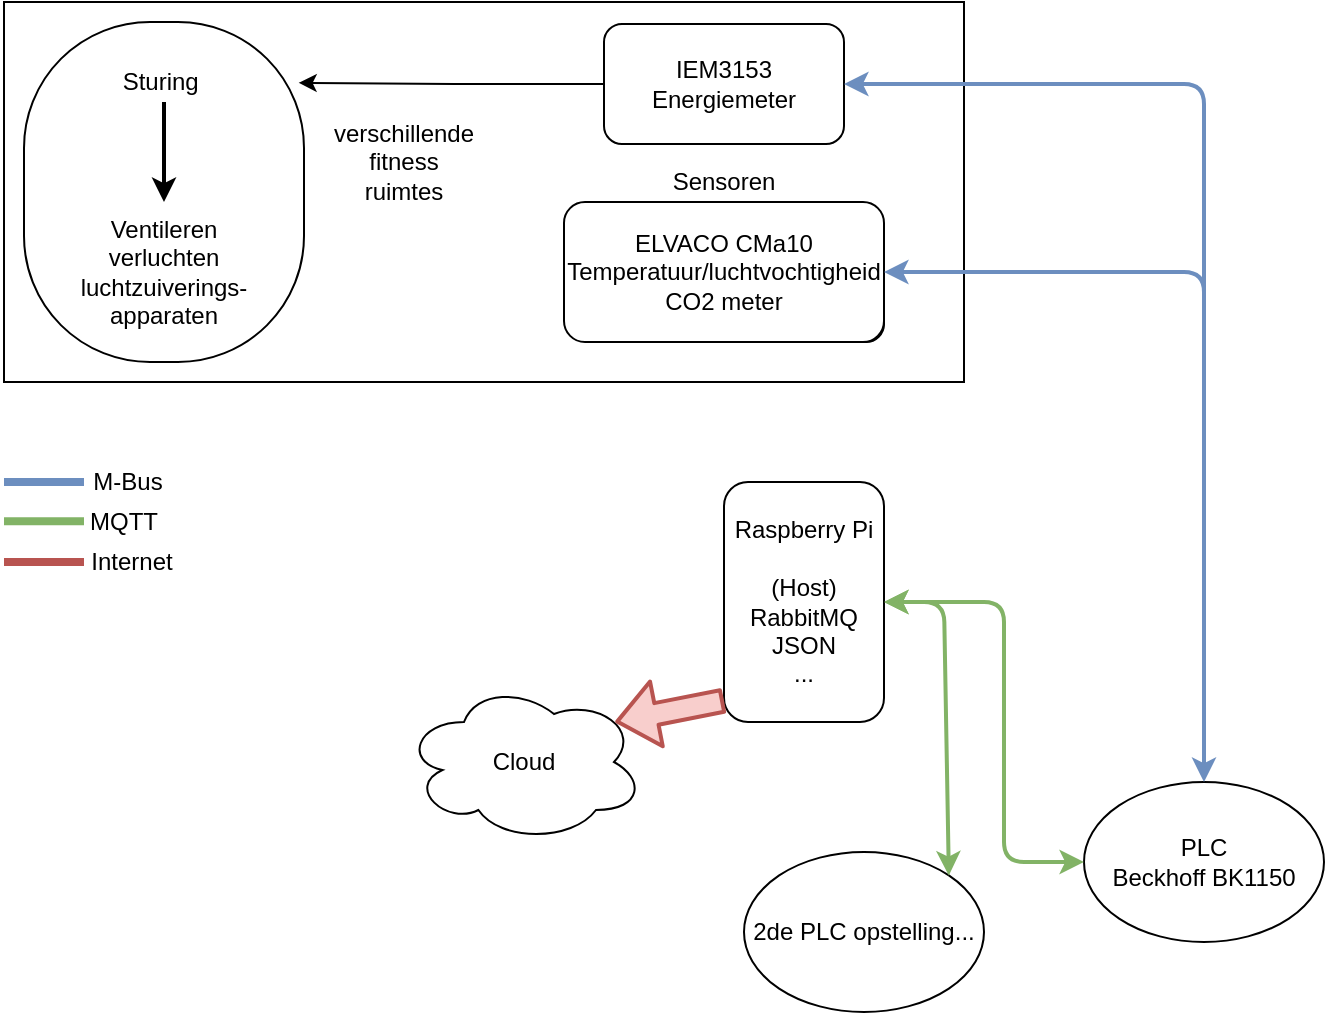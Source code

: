 <mxfile version="13.7.5" type="device"><diagram id="z4BBcvC2Sxr21j7izZR9" name="Page-1"><mxGraphModel dx="1673" dy="931" grid="1" gridSize="10" guides="1" tooltips="1" connect="1" arrows="1" fold="1" page="1" pageScale="1" pageWidth="827" pageHeight="1169" math="0" shadow="0"><root><mxCell id="0"/><mxCell id="1" parent="0"/><mxCell id="MsB7Z8J8bY42ODB-EDZO-3" value="Text" style="text;html=1;strokeColor=none;fillColor=none;align=center;verticalAlign=middle;whiteSpace=wrap;rounded=0;" parent="1" vertex="1"><mxGeometry x="60" y="150" width="40" height="20" as="geometry"/></mxCell><mxCell id="MsB7Z8J8bY42ODB-EDZO-5" value="" style="rounded=0;whiteSpace=wrap;html=1;" parent="1" vertex="1"><mxGeometry x="40" y="120" width="480" height="190" as="geometry"/></mxCell><mxCell id="MsB7Z8J8bY42ODB-EDZO-6" value="" style="rounded=1;whiteSpace=wrap;html=1;rotation=-90;arcSize=45;" parent="1" vertex="1"><mxGeometry x="35" y="145" width="170" height="140" as="geometry"/></mxCell><mxCell id="rnVSKwiWudkVUQqnPCsN-18" value="" style="edgeStyle=orthogonalEdgeStyle;rounded=0;orthogonalLoop=1;jettySize=auto;html=1;strokeWidth=2;" edge="1" parent="1" source="MsB7Z8J8bY42ODB-EDZO-9" target="MsB7Z8J8bY42ODB-EDZO-12"><mxGeometry relative="1" as="geometry"/></mxCell><mxCell id="MsB7Z8J8bY42ODB-EDZO-9" value="Sturing&amp;nbsp;" style="text;html=1;strokeColor=none;fillColor=none;align=center;verticalAlign=middle;whiteSpace=wrap;rounded=0;" parent="1" vertex="1"><mxGeometry x="100" y="150" width="40" height="20" as="geometry"/></mxCell><mxCell id="MsB7Z8J8bY42ODB-EDZO-12" value="Ventileren&lt;br&gt;verluchten&lt;br&gt;luchtzuiverings-apparaten" style="text;html=1;strokeColor=none;fillColor=none;align=center;verticalAlign=middle;whiteSpace=wrap;rounded=0;" parent="1" vertex="1"><mxGeometry x="75" y="220" width="90" height="70" as="geometry"/></mxCell><mxCell id="MsB7Z8J8bY42ODB-EDZO-13" value="verschillende fitness ruimtes" style="text;html=1;strokeColor=none;fillColor=none;align=center;verticalAlign=middle;whiteSpace=wrap;rounded=0;" parent="1" vertex="1"><mxGeometry x="220" y="190" width="40" height="20" as="geometry"/></mxCell><mxCell id="MsB7Z8J8bY42ODB-EDZO-14" value="" style="rounded=1;whiteSpace=wrap;html=1;" parent="1" vertex="1"><mxGeometry x="360" y="230" width="120" height="60" as="geometry"/></mxCell><mxCell id="MsB7Z8J8bY42ODB-EDZO-15" value="ELVACO CMa10&lt;br&gt;Temperatuur/luchtvochtigheid&lt;br&gt;CO2 meter" style="rounded=1;whiteSpace=wrap;html=1;" parent="1" vertex="1"><mxGeometry x="320" y="220" width="160" height="70" as="geometry"/></mxCell><mxCell id="MsB7Z8J8bY42ODB-EDZO-17" style="edgeStyle=orthogonalEdgeStyle;rounded=0;orthogonalLoop=1;jettySize=auto;html=1;entryX=0.821;entryY=0.981;entryDx=0;entryDy=0;entryPerimeter=0;" parent="1" source="MsB7Z8J8bY42ODB-EDZO-16" target="MsB7Z8J8bY42ODB-EDZO-6" edge="1"><mxGeometry relative="1" as="geometry"><mxPoint x="187" y="163" as="targetPoint"/></mxGeometry></mxCell><mxCell id="MsB7Z8J8bY42ODB-EDZO-16" value="IEM3153&lt;br&gt;Energiemeter" style="rounded=1;whiteSpace=wrap;html=1;" parent="1" vertex="1"><mxGeometry x="340" y="131" width="120" height="60" as="geometry"/></mxCell><mxCell id="MsB7Z8J8bY42ODB-EDZO-36" value="Sensoren" style="text;html=1;strokeColor=none;fillColor=none;align=center;verticalAlign=middle;whiteSpace=wrap;rounded=0;" parent="1" vertex="1"><mxGeometry x="380" y="200" width="40" height="20" as="geometry"/></mxCell><mxCell id="rnVSKwiWudkVUQqnPCsN-1" value="" style="endArrow=none;html=1;strokeWidth=4;fillColor=#dae8fc;strokeColor=#6c8ebf;" edge="1" parent="1"><mxGeometry width="50" height="50" relative="1" as="geometry"><mxPoint x="40" y="360" as="sourcePoint"/><mxPoint x="80" y="360" as="targetPoint"/></mxGeometry></mxCell><mxCell id="rnVSKwiWudkVUQqnPCsN-2" value="" style="endArrow=none;html=1;strokeWidth=4;fillColor=#f8cecc;strokeColor=#b85450;" edge="1" parent="1"><mxGeometry width="50" height="50" relative="1" as="geometry"><mxPoint x="40" y="400" as="sourcePoint"/><mxPoint x="80" y="400" as="targetPoint"/></mxGeometry></mxCell><mxCell id="rnVSKwiWudkVUQqnPCsN-3" value="Internet" style="text;html=1;strokeColor=none;fillColor=none;align=center;verticalAlign=middle;whiteSpace=wrap;rounded=0;" vertex="1" parent="1"><mxGeometry x="84" y="390" width="40" height="20" as="geometry"/></mxCell><mxCell id="rnVSKwiWudkVUQqnPCsN-4" value="" style="endArrow=none;html=1;strokeWidth=4;fillColor=#d5e8d4;strokeColor=#82b366;" edge="1" parent="1"><mxGeometry width="50" height="50" relative="1" as="geometry"><mxPoint x="40" y="379.58" as="sourcePoint"/><mxPoint x="80" y="379.58" as="targetPoint"/></mxGeometry></mxCell><mxCell id="rnVSKwiWudkVUQqnPCsN-5" value="MQTT" style="text;html=1;strokeColor=none;fillColor=none;align=center;verticalAlign=middle;whiteSpace=wrap;rounded=0;" vertex="1" parent="1"><mxGeometry x="40" y="370" width="120" height="20" as="geometry"/></mxCell><mxCell id="rnVSKwiWudkVUQqnPCsN-7" value="&lt;div&gt;PLC&lt;/div&gt;&lt;div&gt;Beckhoff BK1150&lt;br&gt;&lt;/div&gt;" style="ellipse;whiteSpace=wrap;html=1;" vertex="1" parent="1"><mxGeometry x="580" y="510" width="120" height="80" as="geometry"/></mxCell><mxCell id="rnVSKwiWudkVUQqnPCsN-8" value="&lt;div&gt;Cloud&lt;/div&gt;" style="ellipse;shape=cloud;whiteSpace=wrap;html=1;" vertex="1" parent="1"><mxGeometry x="240" y="460" width="120" height="80" as="geometry"/></mxCell><mxCell id="rnVSKwiWudkVUQqnPCsN-9" value="" style="endArrow=classic;startArrow=classic;html=1;strokeWidth=2;exitX=0;exitY=0.5;exitDx=0;exitDy=0;entryX=1;entryY=0.5;entryDx=0;entryDy=0;fillColor=#d5e8d4;strokeColor=#82b366;" edge="1" parent="1" source="rnVSKwiWudkVUQqnPCsN-7" target="rnVSKwiWudkVUQqnPCsN-10"><mxGeometry width="50" height="50" relative="1" as="geometry"><mxPoint x="390" y="440" as="sourcePoint"/><mxPoint x="440" y="390" as="targetPoint"/><Array as="points"><mxPoint x="540" y="550"/><mxPoint x="540" y="420"/></Array></mxGeometry></mxCell><mxCell id="rnVSKwiWudkVUQqnPCsN-10" value="Raspberry Pi&lt;br&gt;&lt;br&gt;&lt;div&gt;(Host)&lt;/div&gt;&lt;div&gt;RabbitMQ&lt;br&gt;JSON&lt;/div&gt;&lt;div&gt;...&lt;br&gt;&lt;/div&gt;" style="rounded=1;whiteSpace=wrap;html=1;" vertex="1" parent="1"><mxGeometry x="400" y="360" width="80" height="120" as="geometry"/></mxCell><mxCell id="rnVSKwiWudkVUQqnPCsN-11" value="" style="shape=flexArrow;endArrow=classic;html=1;strokeWidth=2;entryX=0.88;entryY=0.25;entryDx=0;entryDy=0;entryPerimeter=0;exitX=0;exitY=0.911;exitDx=0;exitDy=0;exitPerimeter=0;fillColor=#f8cecc;strokeColor=#b85450;" edge="1" parent="1" source="rnVSKwiWudkVUQqnPCsN-10" target="rnVSKwiWudkVUQqnPCsN-8"><mxGeometry width="50" height="50" relative="1" as="geometry"><mxPoint x="410" y="400" as="sourcePoint"/><mxPoint x="460" y="350" as="targetPoint"/></mxGeometry></mxCell><mxCell id="rnVSKwiWudkVUQqnPCsN-12" value="2de PLC opstelling..." style="ellipse;whiteSpace=wrap;html=1;" vertex="1" parent="1"><mxGeometry x="410" y="545" width="120" height="80" as="geometry"/></mxCell><mxCell id="rnVSKwiWudkVUQqnPCsN-13" value="" style="endArrow=classic;startArrow=classic;html=1;strokeWidth=2;exitX=1;exitY=0;exitDx=0;exitDy=0;entryX=1;entryY=0.5;entryDx=0;entryDy=0;fillColor=#d5e8d4;strokeColor=#82b366;" edge="1" parent="1" source="rnVSKwiWudkVUQqnPCsN-12"><mxGeometry width="50" height="50" relative="1" as="geometry"><mxPoint x="580" y="550" as="sourcePoint"/><mxPoint x="480" y="420" as="targetPoint"/><Array as="points"><mxPoint x="510" y="420"/></Array></mxGeometry></mxCell><mxCell id="rnVSKwiWudkVUQqnPCsN-14" value="" style="endArrow=classic;startArrow=classic;html=1;entryX=0.5;entryY=0;entryDx=0;entryDy=0;exitX=1;exitY=0.5;exitDx=0;exitDy=0;strokeWidth=2;fillColor=#dae8fc;strokeColor=#6c8ebf;" edge="1" parent="1" source="MsB7Z8J8bY42ODB-EDZO-16" target="rnVSKwiWudkVUQqnPCsN-7"><mxGeometry width="50" height="50" relative="1" as="geometry"><mxPoint x="600" y="250" as="sourcePoint"/><mxPoint x="570" y="360" as="targetPoint"/><Array as="points"><mxPoint x="640" y="161"/></Array></mxGeometry></mxCell><mxCell id="rnVSKwiWudkVUQqnPCsN-15" value="" style="endArrow=classic;html=1;strokeWidth=2;entryX=1;entryY=0.5;entryDx=0;entryDy=0;fillColor=#dae8fc;strokeColor=#6c8ebf;" edge="1" parent="1" target="MsB7Z8J8bY42ODB-EDZO-15"><mxGeometry width="50" height="50" relative="1" as="geometry"><mxPoint x="640" y="400" as="sourcePoint"/><mxPoint x="580" y="270" as="targetPoint"/><Array as="points"><mxPoint x="640" y="255"/></Array></mxGeometry></mxCell><mxCell id="rnVSKwiWudkVUQqnPCsN-17" value="M-Bus" style="text;html=1;strokeColor=none;fillColor=none;align=center;verticalAlign=middle;whiteSpace=wrap;rounded=0;" vertex="1" parent="1"><mxGeometry x="82" y="350" width="40" height="20" as="geometry"/></mxCell></root></mxGraphModel></diagram></mxfile>